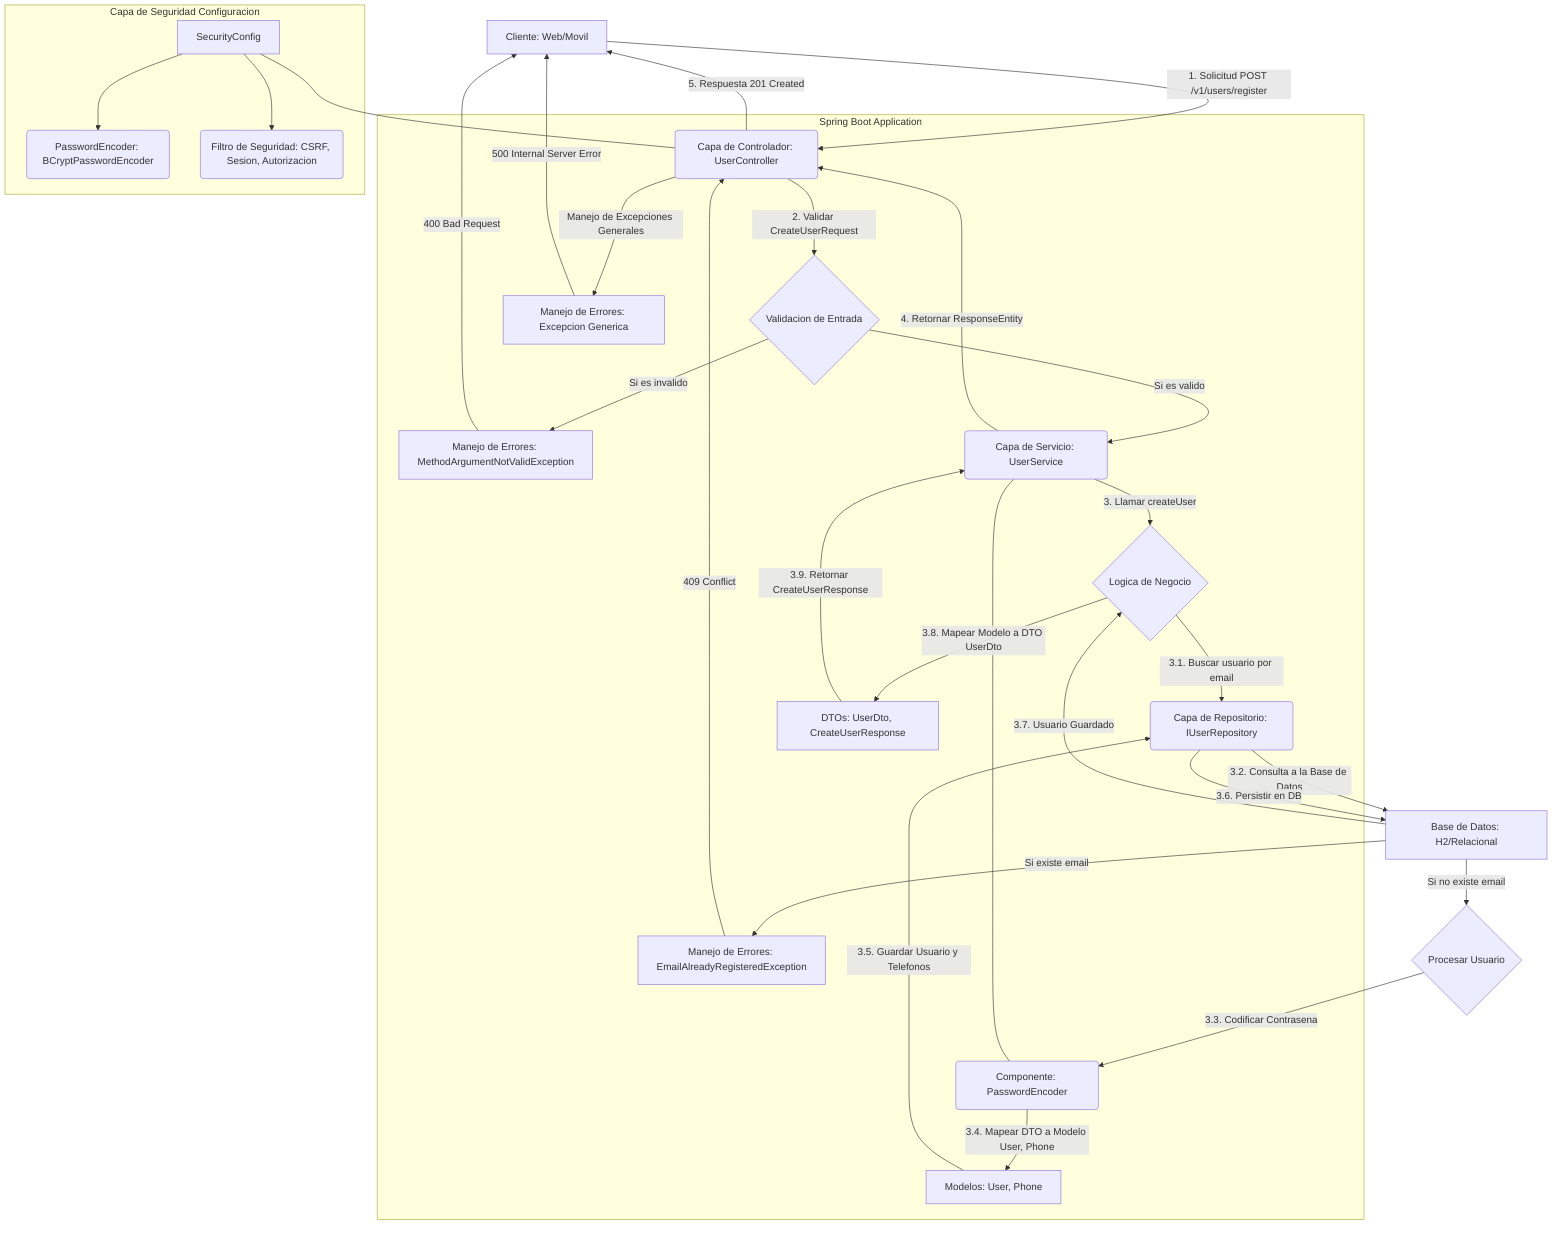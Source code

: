 graph TD
    A[Cliente: Web/Movil] -->|1. Solicitud POST /v1/users/register| B(Capa de Controlador: UserController)
    B -->|2. Validar CreateUserRequest| C{Validacion de Entrada}
    C -- Si es invalido --> D[Manejo de Errores: MethodArgumentNotValidException]
    D -->|400 Bad Request| A
    C -- Si es valido --> E(Capa de Servicio: UserService)
    E -->|3. Llamar createUser| F{Logica de Negocio}
    F -->|3.1. Buscar usuario por email| G(Capa de Repositorio: IUserRepository)
    G -->|3.2. Consulta a la Base de Datos| H[Base de Datos: H2/Relacional]
    H -- Si existe email --> I[Manejo de Errores: EmailAlreadyRegisteredException]
    I -->|409 Conflict| B
    H -- Si no existe email --> J{Procesar Usuario}
    J -->|3.3. Codificar Contrasena| K(Componente: PasswordEncoder)
    K -->|3.4. Mapear DTO a Modelo User, Phone| L[Modelos: User, Phone]
L -->|3.5. Guardar Usuario y Telefonos| G
G -->|3.6. Persistir en DB| H
H -->|3.7. Usuario Guardado| F
F -->|3.8. Mapear Modelo a DTO UserDto| M[DTOs: UserDto, CreateUserResponse]
M -->|3.9. Retornar CreateUserResponse| E
E -->|4. Retornar ResponseEntity| B
B -->|5. Respuesta 201 Created| A
B -->|Manejo de Excepciones Generales| N[Manejo de Errores: Excepcion Generica]
N -->|500 Internal Server Error| A

subgraph Spring Boot Application
B
C
E
F
G
K
L
M
D
I
N
end

subgraph Capa de Seguridad Configuracion
O[SecurityConfig] --> P(PasswordEncoder: BCryptPasswordEncoder)
O --> Q(Filtro de Seguridad: CSRF, Sesion, Autorizacion)
end

O --- B
K --- E